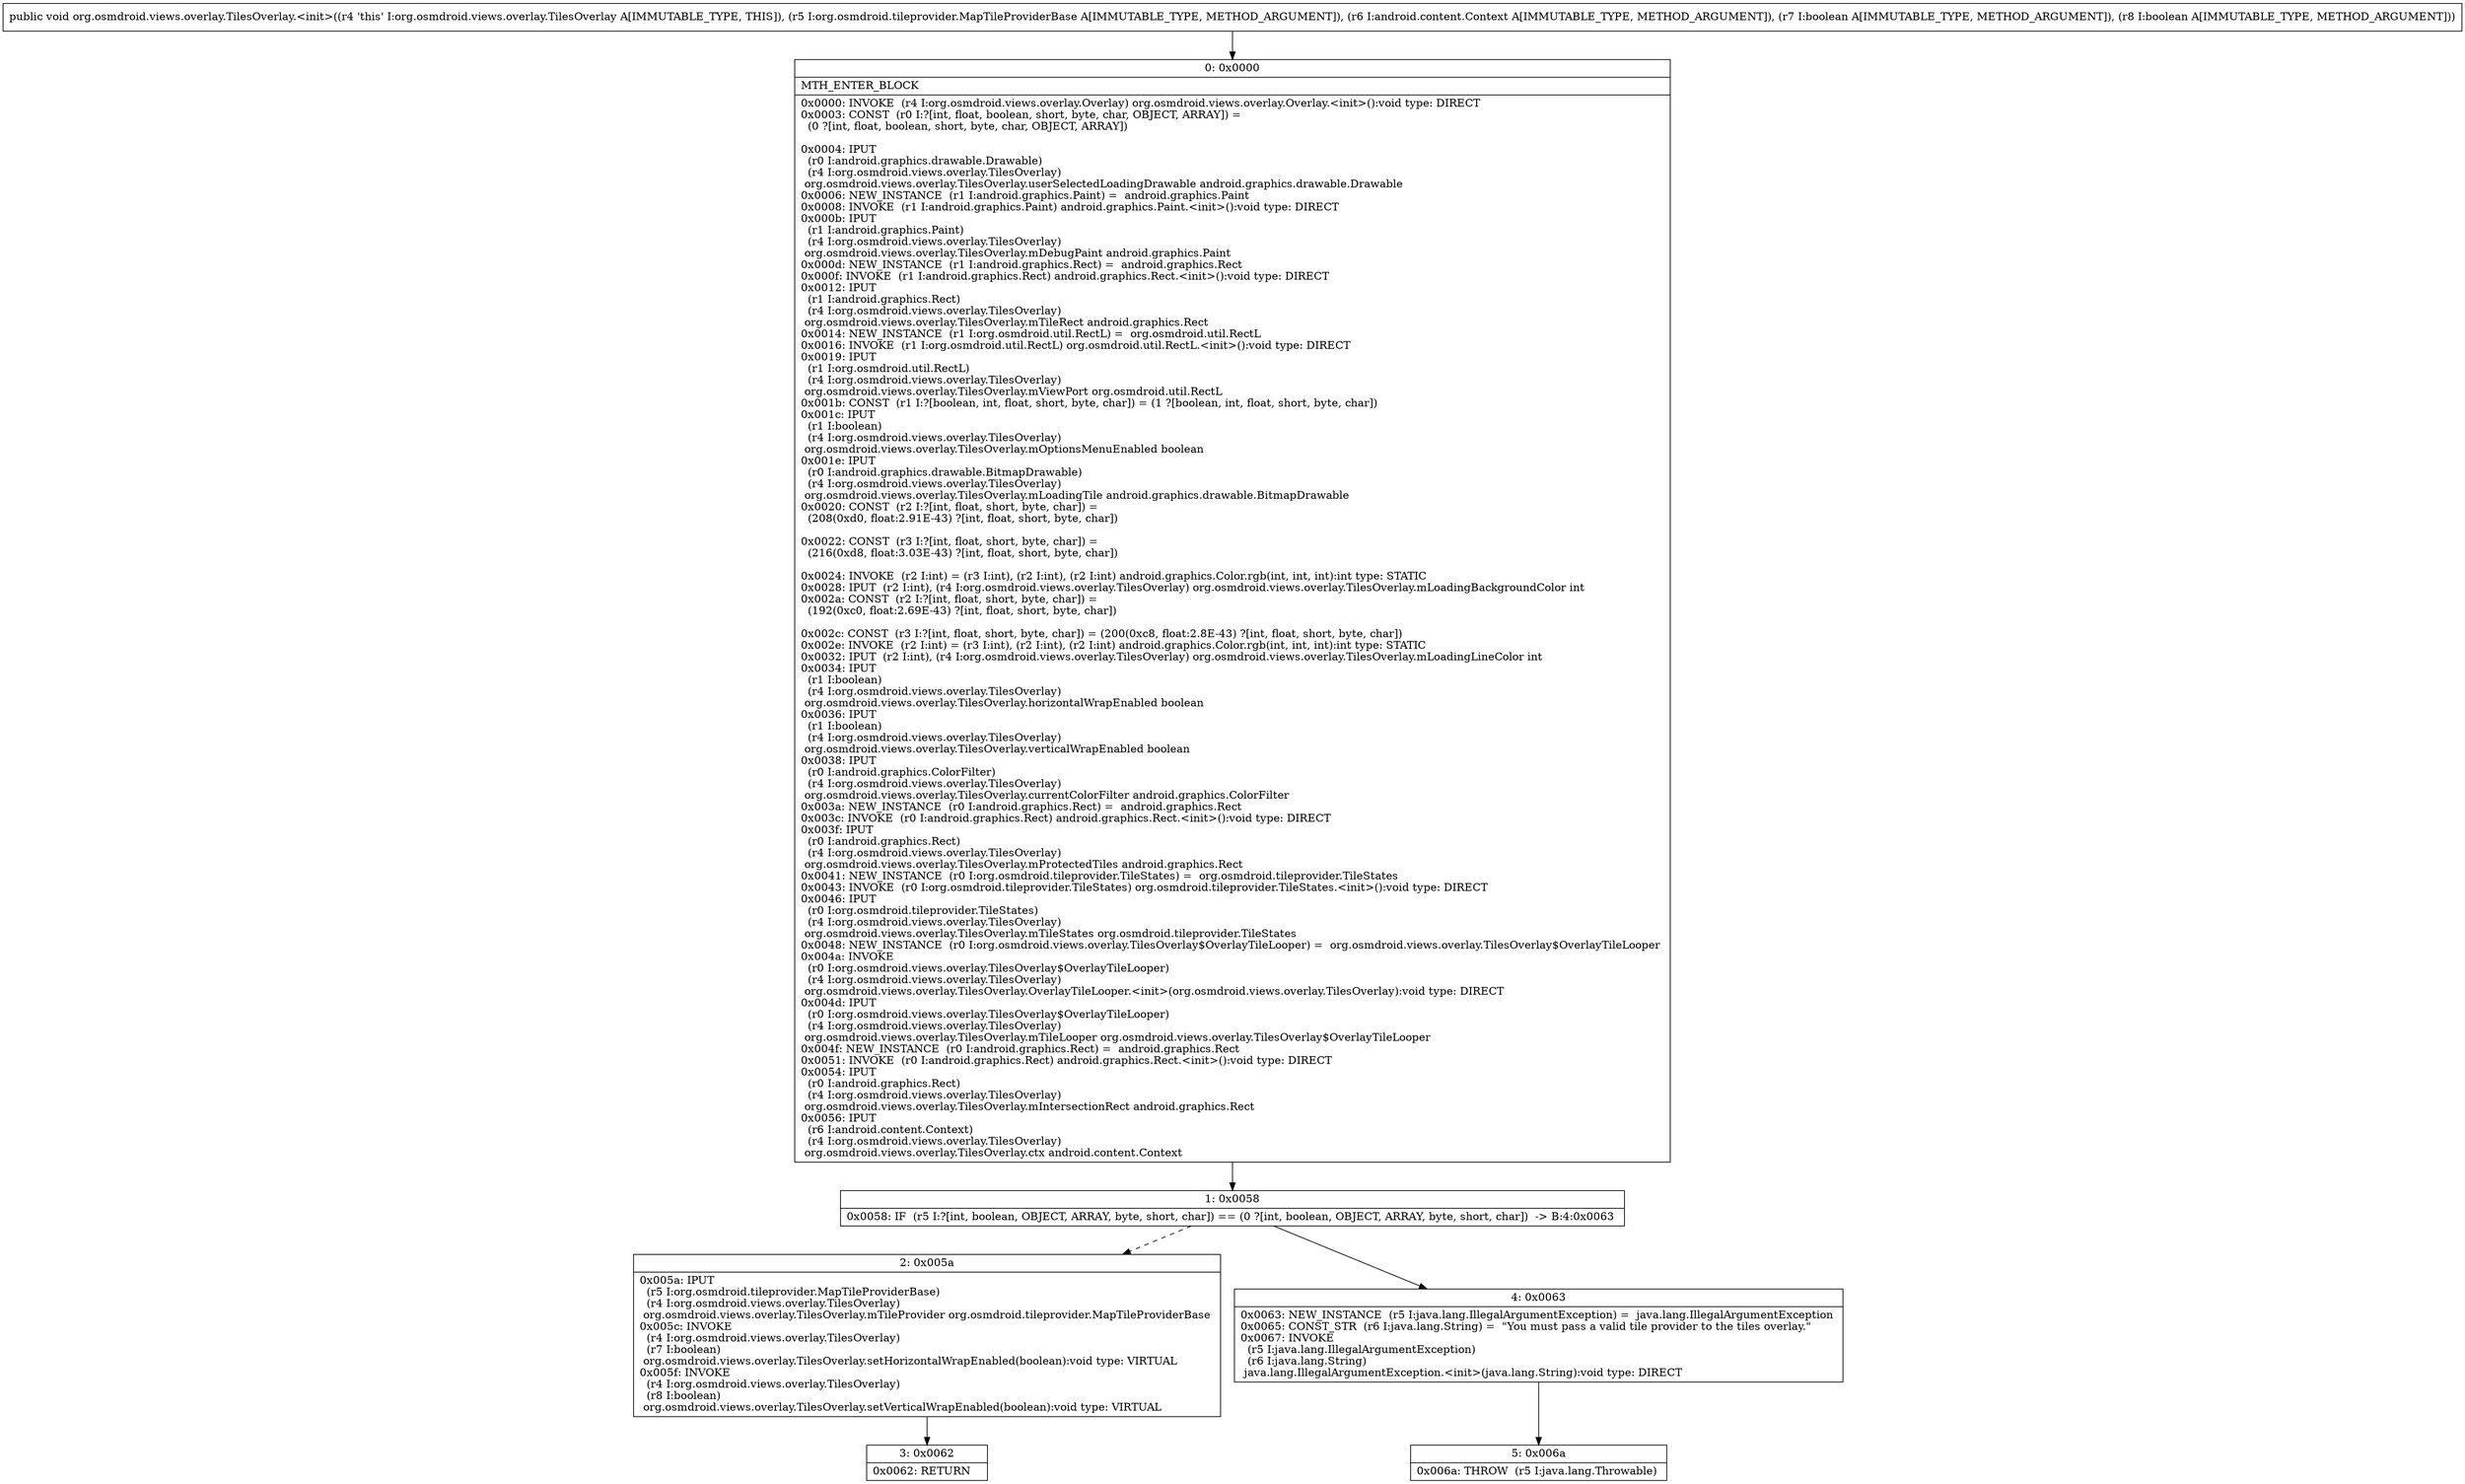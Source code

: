 digraph "CFG fororg.osmdroid.views.overlay.TilesOverlay.\<init\>(Lorg\/osmdroid\/tileprovider\/MapTileProviderBase;Landroid\/content\/Context;ZZ)V" {
Node_0 [shape=record,label="{0\:\ 0x0000|MTH_ENTER_BLOCK\l|0x0000: INVOKE  (r4 I:org.osmdroid.views.overlay.Overlay) org.osmdroid.views.overlay.Overlay.\<init\>():void type: DIRECT \l0x0003: CONST  (r0 I:?[int, float, boolean, short, byte, char, OBJECT, ARRAY]) = \l  (0 ?[int, float, boolean, short, byte, char, OBJECT, ARRAY])\l \l0x0004: IPUT  \l  (r0 I:android.graphics.drawable.Drawable)\l  (r4 I:org.osmdroid.views.overlay.TilesOverlay)\l org.osmdroid.views.overlay.TilesOverlay.userSelectedLoadingDrawable android.graphics.drawable.Drawable \l0x0006: NEW_INSTANCE  (r1 I:android.graphics.Paint) =  android.graphics.Paint \l0x0008: INVOKE  (r1 I:android.graphics.Paint) android.graphics.Paint.\<init\>():void type: DIRECT \l0x000b: IPUT  \l  (r1 I:android.graphics.Paint)\l  (r4 I:org.osmdroid.views.overlay.TilesOverlay)\l org.osmdroid.views.overlay.TilesOverlay.mDebugPaint android.graphics.Paint \l0x000d: NEW_INSTANCE  (r1 I:android.graphics.Rect) =  android.graphics.Rect \l0x000f: INVOKE  (r1 I:android.graphics.Rect) android.graphics.Rect.\<init\>():void type: DIRECT \l0x0012: IPUT  \l  (r1 I:android.graphics.Rect)\l  (r4 I:org.osmdroid.views.overlay.TilesOverlay)\l org.osmdroid.views.overlay.TilesOverlay.mTileRect android.graphics.Rect \l0x0014: NEW_INSTANCE  (r1 I:org.osmdroid.util.RectL) =  org.osmdroid.util.RectL \l0x0016: INVOKE  (r1 I:org.osmdroid.util.RectL) org.osmdroid.util.RectL.\<init\>():void type: DIRECT \l0x0019: IPUT  \l  (r1 I:org.osmdroid.util.RectL)\l  (r4 I:org.osmdroid.views.overlay.TilesOverlay)\l org.osmdroid.views.overlay.TilesOverlay.mViewPort org.osmdroid.util.RectL \l0x001b: CONST  (r1 I:?[boolean, int, float, short, byte, char]) = (1 ?[boolean, int, float, short, byte, char]) \l0x001c: IPUT  \l  (r1 I:boolean)\l  (r4 I:org.osmdroid.views.overlay.TilesOverlay)\l org.osmdroid.views.overlay.TilesOverlay.mOptionsMenuEnabled boolean \l0x001e: IPUT  \l  (r0 I:android.graphics.drawable.BitmapDrawable)\l  (r4 I:org.osmdroid.views.overlay.TilesOverlay)\l org.osmdroid.views.overlay.TilesOverlay.mLoadingTile android.graphics.drawable.BitmapDrawable \l0x0020: CONST  (r2 I:?[int, float, short, byte, char]) = \l  (208(0xd0, float:2.91E\-43) ?[int, float, short, byte, char])\l \l0x0022: CONST  (r3 I:?[int, float, short, byte, char]) = \l  (216(0xd8, float:3.03E\-43) ?[int, float, short, byte, char])\l \l0x0024: INVOKE  (r2 I:int) = (r3 I:int), (r2 I:int), (r2 I:int) android.graphics.Color.rgb(int, int, int):int type: STATIC \l0x0028: IPUT  (r2 I:int), (r4 I:org.osmdroid.views.overlay.TilesOverlay) org.osmdroid.views.overlay.TilesOverlay.mLoadingBackgroundColor int \l0x002a: CONST  (r2 I:?[int, float, short, byte, char]) = \l  (192(0xc0, float:2.69E\-43) ?[int, float, short, byte, char])\l \l0x002c: CONST  (r3 I:?[int, float, short, byte, char]) = (200(0xc8, float:2.8E\-43) ?[int, float, short, byte, char]) \l0x002e: INVOKE  (r2 I:int) = (r3 I:int), (r2 I:int), (r2 I:int) android.graphics.Color.rgb(int, int, int):int type: STATIC \l0x0032: IPUT  (r2 I:int), (r4 I:org.osmdroid.views.overlay.TilesOverlay) org.osmdroid.views.overlay.TilesOverlay.mLoadingLineColor int \l0x0034: IPUT  \l  (r1 I:boolean)\l  (r4 I:org.osmdroid.views.overlay.TilesOverlay)\l org.osmdroid.views.overlay.TilesOverlay.horizontalWrapEnabled boolean \l0x0036: IPUT  \l  (r1 I:boolean)\l  (r4 I:org.osmdroid.views.overlay.TilesOverlay)\l org.osmdroid.views.overlay.TilesOverlay.verticalWrapEnabled boolean \l0x0038: IPUT  \l  (r0 I:android.graphics.ColorFilter)\l  (r4 I:org.osmdroid.views.overlay.TilesOverlay)\l org.osmdroid.views.overlay.TilesOverlay.currentColorFilter android.graphics.ColorFilter \l0x003a: NEW_INSTANCE  (r0 I:android.graphics.Rect) =  android.graphics.Rect \l0x003c: INVOKE  (r0 I:android.graphics.Rect) android.graphics.Rect.\<init\>():void type: DIRECT \l0x003f: IPUT  \l  (r0 I:android.graphics.Rect)\l  (r4 I:org.osmdroid.views.overlay.TilesOverlay)\l org.osmdroid.views.overlay.TilesOverlay.mProtectedTiles android.graphics.Rect \l0x0041: NEW_INSTANCE  (r0 I:org.osmdroid.tileprovider.TileStates) =  org.osmdroid.tileprovider.TileStates \l0x0043: INVOKE  (r0 I:org.osmdroid.tileprovider.TileStates) org.osmdroid.tileprovider.TileStates.\<init\>():void type: DIRECT \l0x0046: IPUT  \l  (r0 I:org.osmdroid.tileprovider.TileStates)\l  (r4 I:org.osmdroid.views.overlay.TilesOverlay)\l org.osmdroid.views.overlay.TilesOverlay.mTileStates org.osmdroid.tileprovider.TileStates \l0x0048: NEW_INSTANCE  (r0 I:org.osmdroid.views.overlay.TilesOverlay$OverlayTileLooper) =  org.osmdroid.views.overlay.TilesOverlay$OverlayTileLooper \l0x004a: INVOKE  \l  (r0 I:org.osmdroid.views.overlay.TilesOverlay$OverlayTileLooper)\l  (r4 I:org.osmdroid.views.overlay.TilesOverlay)\l org.osmdroid.views.overlay.TilesOverlay.OverlayTileLooper.\<init\>(org.osmdroid.views.overlay.TilesOverlay):void type: DIRECT \l0x004d: IPUT  \l  (r0 I:org.osmdroid.views.overlay.TilesOverlay$OverlayTileLooper)\l  (r4 I:org.osmdroid.views.overlay.TilesOverlay)\l org.osmdroid.views.overlay.TilesOverlay.mTileLooper org.osmdroid.views.overlay.TilesOverlay$OverlayTileLooper \l0x004f: NEW_INSTANCE  (r0 I:android.graphics.Rect) =  android.graphics.Rect \l0x0051: INVOKE  (r0 I:android.graphics.Rect) android.graphics.Rect.\<init\>():void type: DIRECT \l0x0054: IPUT  \l  (r0 I:android.graphics.Rect)\l  (r4 I:org.osmdroid.views.overlay.TilesOverlay)\l org.osmdroid.views.overlay.TilesOverlay.mIntersectionRect android.graphics.Rect \l0x0056: IPUT  \l  (r6 I:android.content.Context)\l  (r4 I:org.osmdroid.views.overlay.TilesOverlay)\l org.osmdroid.views.overlay.TilesOverlay.ctx android.content.Context \l}"];
Node_1 [shape=record,label="{1\:\ 0x0058|0x0058: IF  (r5 I:?[int, boolean, OBJECT, ARRAY, byte, short, char]) == (0 ?[int, boolean, OBJECT, ARRAY, byte, short, char])  \-\> B:4:0x0063 \l}"];
Node_2 [shape=record,label="{2\:\ 0x005a|0x005a: IPUT  \l  (r5 I:org.osmdroid.tileprovider.MapTileProviderBase)\l  (r4 I:org.osmdroid.views.overlay.TilesOverlay)\l org.osmdroid.views.overlay.TilesOverlay.mTileProvider org.osmdroid.tileprovider.MapTileProviderBase \l0x005c: INVOKE  \l  (r4 I:org.osmdroid.views.overlay.TilesOverlay)\l  (r7 I:boolean)\l org.osmdroid.views.overlay.TilesOverlay.setHorizontalWrapEnabled(boolean):void type: VIRTUAL \l0x005f: INVOKE  \l  (r4 I:org.osmdroid.views.overlay.TilesOverlay)\l  (r8 I:boolean)\l org.osmdroid.views.overlay.TilesOverlay.setVerticalWrapEnabled(boolean):void type: VIRTUAL \l}"];
Node_3 [shape=record,label="{3\:\ 0x0062|0x0062: RETURN   \l}"];
Node_4 [shape=record,label="{4\:\ 0x0063|0x0063: NEW_INSTANCE  (r5 I:java.lang.IllegalArgumentException) =  java.lang.IllegalArgumentException \l0x0065: CONST_STR  (r6 I:java.lang.String) =  \"You must pass a valid tile provider to the tiles overlay.\" \l0x0067: INVOKE  \l  (r5 I:java.lang.IllegalArgumentException)\l  (r6 I:java.lang.String)\l java.lang.IllegalArgumentException.\<init\>(java.lang.String):void type: DIRECT \l}"];
Node_5 [shape=record,label="{5\:\ 0x006a|0x006a: THROW  (r5 I:java.lang.Throwable) \l}"];
MethodNode[shape=record,label="{public void org.osmdroid.views.overlay.TilesOverlay.\<init\>((r4 'this' I:org.osmdroid.views.overlay.TilesOverlay A[IMMUTABLE_TYPE, THIS]), (r5 I:org.osmdroid.tileprovider.MapTileProviderBase A[IMMUTABLE_TYPE, METHOD_ARGUMENT]), (r6 I:android.content.Context A[IMMUTABLE_TYPE, METHOD_ARGUMENT]), (r7 I:boolean A[IMMUTABLE_TYPE, METHOD_ARGUMENT]), (r8 I:boolean A[IMMUTABLE_TYPE, METHOD_ARGUMENT])) }"];
MethodNode -> Node_0;
Node_0 -> Node_1;
Node_1 -> Node_2[style=dashed];
Node_1 -> Node_4;
Node_2 -> Node_3;
Node_4 -> Node_5;
}

